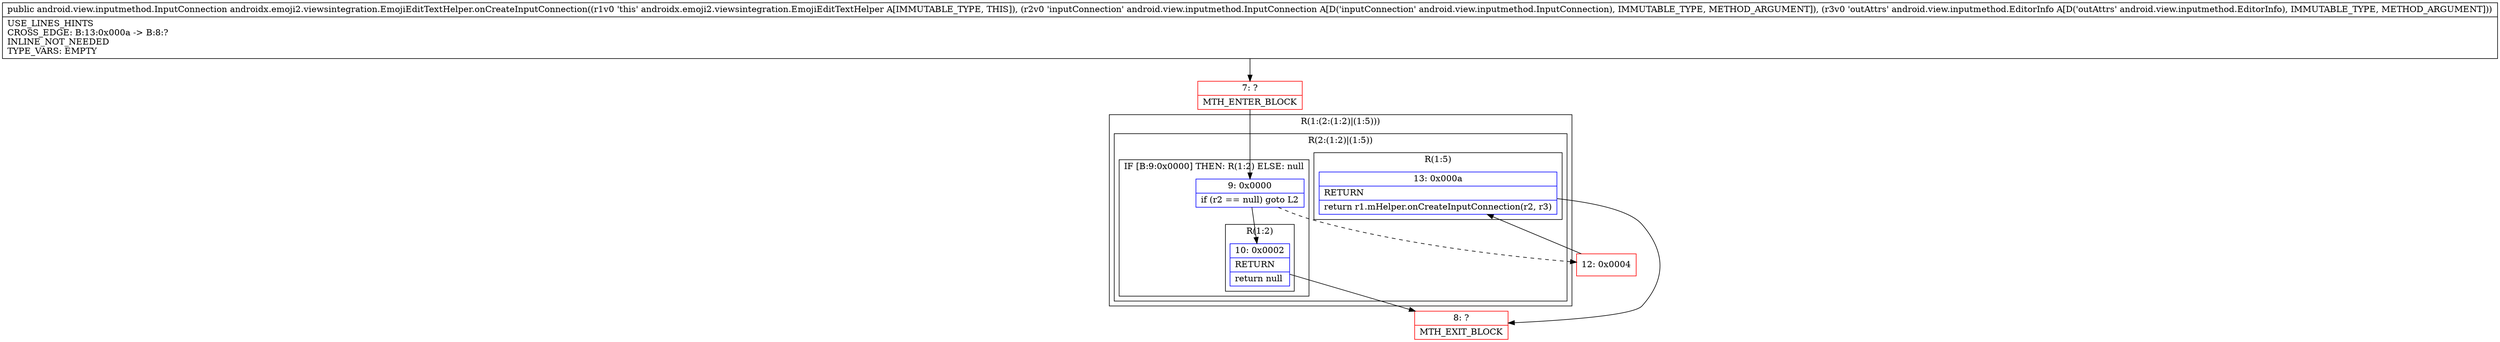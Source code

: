 digraph "CFG forandroidx.emoji2.viewsintegration.EmojiEditTextHelper.onCreateInputConnection(Landroid\/view\/inputmethod\/InputConnection;Landroid\/view\/inputmethod\/EditorInfo;)Landroid\/view\/inputmethod\/InputConnection;" {
subgraph cluster_Region_870122823 {
label = "R(1:(2:(1:2)|(1:5)))";
node [shape=record,color=blue];
subgraph cluster_Region_1338745684 {
label = "R(2:(1:2)|(1:5))";
node [shape=record,color=blue];
subgraph cluster_IfRegion_983379176 {
label = "IF [B:9:0x0000] THEN: R(1:2) ELSE: null";
node [shape=record,color=blue];
Node_9 [shape=record,label="{9\:\ 0x0000|if (r2 == null) goto L2\l}"];
subgraph cluster_Region_131348226 {
label = "R(1:2)";
node [shape=record,color=blue];
Node_10 [shape=record,label="{10\:\ 0x0002|RETURN\l|return null\l}"];
}
}
subgraph cluster_Region_1559821698 {
label = "R(1:5)";
node [shape=record,color=blue];
Node_13 [shape=record,label="{13\:\ 0x000a|RETURN\l|return r1.mHelper.onCreateInputConnection(r2, r3)\l}"];
}
}
}
Node_7 [shape=record,color=red,label="{7\:\ ?|MTH_ENTER_BLOCK\l}"];
Node_8 [shape=record,color=red,label="{8\:\ ?|MTH_EXIT_BLOCK\l}"];
Node_12 [shape=record,color=red,label="{12\:\ 0x0004}"];
MethodNode[shape=record,label="{public android.view.inputmethod.InputConnection androidx.emoji2.viewsintegration.EmojiEditTextHelper.onCreateInputConnection((r1v0 'this' androidx.emoji2.viewsintegration.EmojiEditTextHelper A[IMMUTABLE_TYPE, THIS]), (r2v0 'inputConnection' android.view.inputmethod.InputConnection A[D('inputConnection' android.view.inputmethod.InputConnection), IMMUTABLE_TYPE, METHOD_ARGUMENT]), (r3v0 'outAttrs' android.view.inputmethod.EditorInfo A[D('outAttrs' android.view.inputmethod.EditorInfo), IMMUTABLE_TYPE, METHOD_ARGUMENT]))  | USE_LINES_HINTS\lCROSS_EDGE: B:13:0x000a \-\> B:8:?\lINLINE_NOT_NEEDED\lTYPE_VARS: EMPTY\l}"];
MethodNode -> Node_7;Node_9 -> Node_10;
Node_9 -> Node_12[style=dashed];
Node_10 -> Node_8;
Node_13 -> Node_8;
Node_7 -> Node_9;
Node_12 -> Node_13;
}

